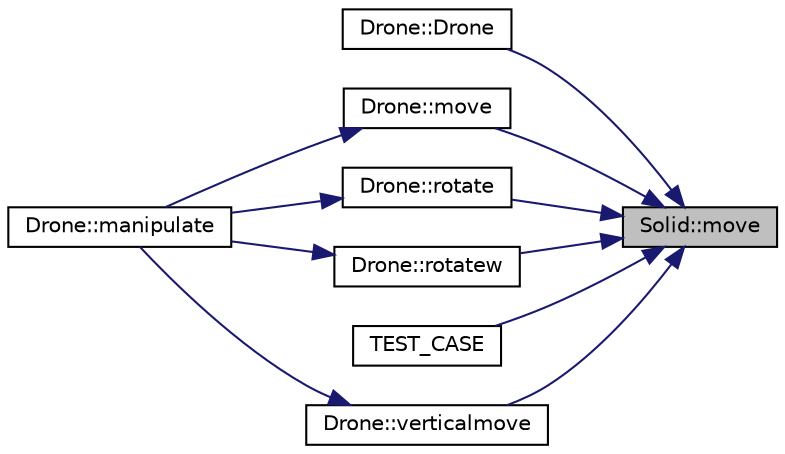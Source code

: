 digraph "Solid::move"
{
 // LATEX_PDF_SIZE
  edge [fontname="Helvetica",fontsize="10",labelfontname="Helvetica",labelfontsize="10"];
  node [fontname="Helvetica",fontsize="10",shape=record];
  rankdir="RL";
  Node1 [label="Solid::move",height=0.2,width=0.4,color="black", fillcolor="grey75", style="filled", fontcolor="black",tooltip=" "];
  Node1 -> Node2 [dir="back",color="midnightblue",fontsize="10",style="solid",fontname="Helvetica"];
  Node2 [label="Drone::Drone",height=0.2,width=0.4,color="black", fillcolor="white", style="filled",URL="$class_drone.html#a452b70402a7439ed43968b95b88bd28c",tooltip=" "];
  Node1 -> Node3 [dir="back",color="midnightblue",fontsize="10",style="solid",fontname="Helvetica"];
  Node3 [label="Drone::move",height=0.2,width=0.4,color="black", fillcolor="white", style="filled",URL="$class_drone.html#a48d21a869d0c8051025b20494ae8db19",tooltip=" "];
  Node3 -> Node4 [dir="back",color="midnightblue",fontsize="10",style="solid",fontname="Helvetica"];
  Node4 [label="Drone::manipulate",height=0.2,width=0.4,color="black", fillcolor="white", style="filled",URL="$class_drone.html#ab107828b18e17e50b4125711c8394abc",tooltip=" "];
  Node1 -> Node5 [dir="back",color="midnightblue",fontsize="10",style="solid",fontname="Helvetica"];
  Node5 [label="Drone::rotate",height=0.2,width=0.4,color="black", fillcolor="white", style="filled",URL="$class_drone.html#a9d43801728eee60ad432900b7c3e6049",tooltip=" "];
  Node5 -> Node4 [dir="back",color="midnightblue",fontsize="10",style="solid",fontname="Helvetica"];
  Node1 -> Node6 [dir="back",color="midnightblue",fontsize="10",style="solid",fontname="Helvetica"];
  Node6 [label="Drone::rotatew",height=0.2,width=0.4,color="black", fillcolor="white", style="filled",URL="$class_drone.html#a0f1e510f390db50d5084281eaf697c93",tooltip=" "];
  Node6 -> Node4 [dir="back",color="midnightblue",fontsize="10",style="solid",fontname="Helvetica"];
  Node1 -> Node7 [dir="back",color="midnightblue",fontsize="10",style="solid",fontname="Helvetica"];
  Node7 [label="TEST_CASE",height=0.2,width=0.4,color="black", fillcolor="white", style="filled",URL="$tests_2cuboid_8cpp.html#a94faa06e586eead4466fa2bef334e3a9",tooltip=" "];
  Node1 -> Node8 [dir="back",color="midnightblue",fontsize="10",style="solid",fontname="Helvetica"];
  Node8 [label="Drone::verticalmove",height=0.2,width=0.4,color="black", fillcolor="white", style="filled",URL="$class_drone.html#afaef746e896166beecb2adc74fa46742",tooltip=" "];
  Node8 -> Node4 [dir="back",color="midnightblue",fontsize="10",style="solid",fontname="Helvetica"];
}
